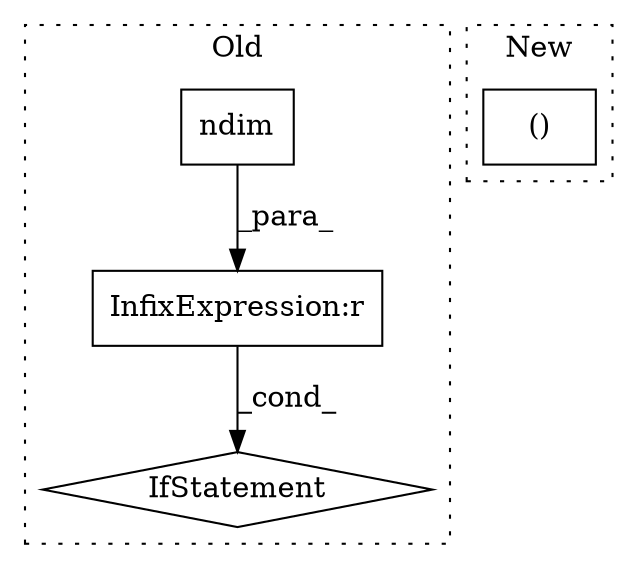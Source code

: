 digraph G {
subgraph cluster0 {
1 [label="ndim" a="32" s="2088,2094" l="5,1" shape="box"];
3 [label="IfStatement" a="25" s="2083,2119" l="4,2" shape="diamond"];
4 [label="InfixExpression:r" a="27" s="2095" l="4" shape="box"];
label = "Old";
style="dotted";
}
subgraph cluster1 {
2 [label="()" a="106" s="2203" l="36" shape="box"];
label = "New";
style="dotted";
}
1 -> 4 [label="_para_"];
4 -> 3 [label="_cond_"];
}